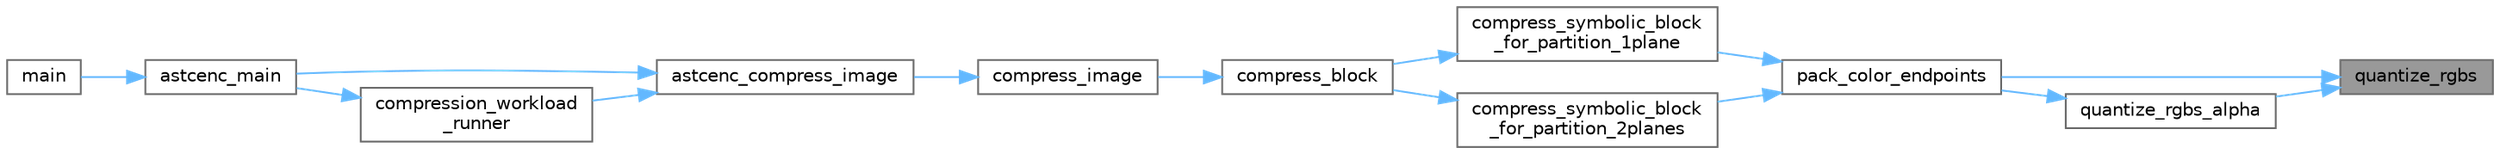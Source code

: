 digraph "quantize_rgbs"
{
 // LATEX_PDF_SIZE
  bgcolor="transparent";
  edge [fontname=Helvetica,fontsize=10,labelfontname=Helvetica,labelfontsize=10];
  node [fontname=Helvetica,fontsize=10,shape=box,height=0.2,width=0.4];
  rankdir="RL";
  Node1 [id="Node000001",label="quantize_rgbs",height=0.2,width=0.4,color="gray40", fillcolor="grey60", style="filled", fontcolor="black",tooltip="Quantize an LDR RGB color using scale encoding."];
  Node1 -> Node2 [id="edge14_Node000001_Node000002",dir="back",color="steelblue1",style="solid",tooltip=" "];
  Node2 [id="Node000002",label="pack_color_endpoints",height=0.2,width=0.4,color="grey40", fillcolor="white", style="filled",URL="$astcenc__color__quantize_8cpp.html#ab9f9b564c57688af1f8fc1d9e000af81",tooltip="Pack a single pair of color endpoints as effectively as possible."];
  Node2 -> Node3 [id="edge15_Node000002_Node000003",dir="back",color="steelblue1",style="solid",tooltip=" "];
  Node3 [id="Node000003",label="compress_symbolic_block\l_for_partition_1plane",height=0.2,width=0.4,color="grey40", fillcolor="white", style="filled",URL="$astcenc__compress__symbolic_8cpp.html#af5f518a15600c71922e69267dea2db99",tooltip="Compress a block using a chosen partitioning and 1 plane of weights."];
  Node3 -> Node4 [id="edge16_Node000003_Node000004",dir="back",color="steelblue1",style="solid",tooltip=" "];
  Node4 [id="Node000004",label="compress_block",height=0.2,width=0.4,color="grey40", fillcolor="white", style="filled",URL="$astcenc__compress__symbolic_8cpp.html#a579b9a2ceeecda2fb3abe63b8311df1c",tooltip="Compress an image block into a physical block."];
  Node4 -> Node5 [id="edge17_Node000004_Node000005",dir="back",color="steelblue1",style="solid",tooltip=" "];
  Node5 [id="Node000005",label="compress_image",height=0.2,width=0.4,color="grey40", fillcolor="white", style="filled",URL="$astcenc__entry_8cpp.html#acbecfd32ce013d567cac16a877c20f42",tooltip="Compress an image, after any preflight has completed."];
  Node5 -> Node6 [id="edge18_Node000005_Node000006",dir="back",color="steelblue1",style="solid",tooltip=" "];
  Node6 [id="Node000006",label="astcenc_compress_image",height=0.2,width=0.4,color="grey40", fillcolor="white", style="filled",URL="$astcenc__entry_8cpp.html#ad762aa055eed75156c99309158a40e90",tooltip="Compress an image."];
  Node6 -> Node7 [id="edge19_Node000006_Node000007",dir="back",color="steelblue1",style="solid",tooltip=" "];
  Node7 [id="Node000007",label="astcenc_main",height=0.2,width=0.4,color="grey40", fillcolor="white", style="filled",URL="$astcenccli__toplevel_8cpp.html#a073d18880f24fd648661b01d2e20340e",tooltip="Application entry point."];
  Node7 -> Node8 [id="edge20_Node000007_Node000008",dir="back",color="steelblue1",style="solid",tooltip=" "];
  Node8 [id="Node000008",label="main",height=0.2,width=0.4,color="grey40", fillcolor="white", style="filled",URL="$astcenccli__entry_8cpp.html#a3c04138a5bfe5d72780bb7e82a18e627",tooltip=" "];
  Node6 -> Node9 [id="edge21_Node000006_Node000009",dir="back",color="steelblue1",style="solid",tooltip=" "];
  Node9 [id="Node000009",label="compression_workload\l_runner",height=0.2,width=0.4,color="grey40", fillcolor="white", style="filled",URL="$astcenccli__toplevel_8cpp.html#a57bafe66bbd689a53aad2d190fe7a3fa",tooltip="Runner callback function for a compression worker thread."];
  Node9 -> Node7 [id="edge22_Node000009_Node000007",dir="back",color="steelblue1",style="solid",tooltip=" "];
  Node2 -> Node10 [id="edge23_Node000002_Node000010",dir="back",color="steelblue1",style="solid",tooltip=" "];
  Node10 [id="Node000010",label="compress_symbolic_block\l_for_partition_2planes",height=0.2,width=0.4,color="grey40", fillcolor="white", style="filled",URL="$astcenc__compress__symbolic_8cpp.html#af11a976c8ea386db054bef472ce0667c",tooltip="Compress a block using a chosen partitioning and 2 planes of weights."];
  Node10 -> Node4 [id="edge24_Node000010_Node000004",dir="back",color="steelblue1",style="solid",tooltip=" "];
  Node1 -> Node11 [id="edge25_Node000001_Node000011",dir="back",color="steelblue1",style="solid",tooltip=" "];
  Node11 [id="Node000011",label="quantize_rgbs_alpha",height=0.2,width=0.4,color="grey40", fillcolor="white", style="filled",URL="$astcenc__color__quantize_8cpp.html#a2d4a8db93c0ebf03b3b6dc23b292428f",tooltip="Quantize an LDR RGBA color using scale encoding."];
  Node11 -> Node2 [id="edge26_Node000011_Node000002",dir="back",color="steelblue1",style="solid",tooltip=" "];
}

